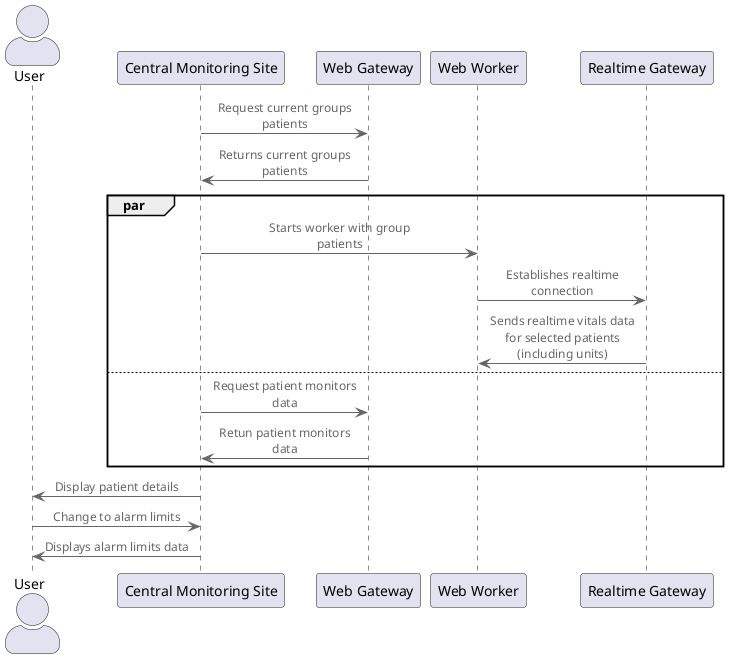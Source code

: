 @startuml Display Alarm Limits
!include <C4/C4_Component>

actor "User" as user
participant "Central Monitoring Site" as cms
participant "Web Gateway" as web
participant "Web Worker" as worker
participant "Realtime Gateway" as realtime

cms -> web : Request current groups patients
web -> cms : Returns current groups patients
par
    cms -> worker : Starts worker with group patients
    worker -> realtime : Establishes realtime connection
    realtime -> worker : Sends realtime vitals data for selected patients (including units)
else
    cms -> web : Request patient monitors data
    web -> cms : Retun patient monitors data
end

cms -> user : Display patient details
user -> cms : Change to alarm limits
cms -> user : Displays alarm limits data


@enduml